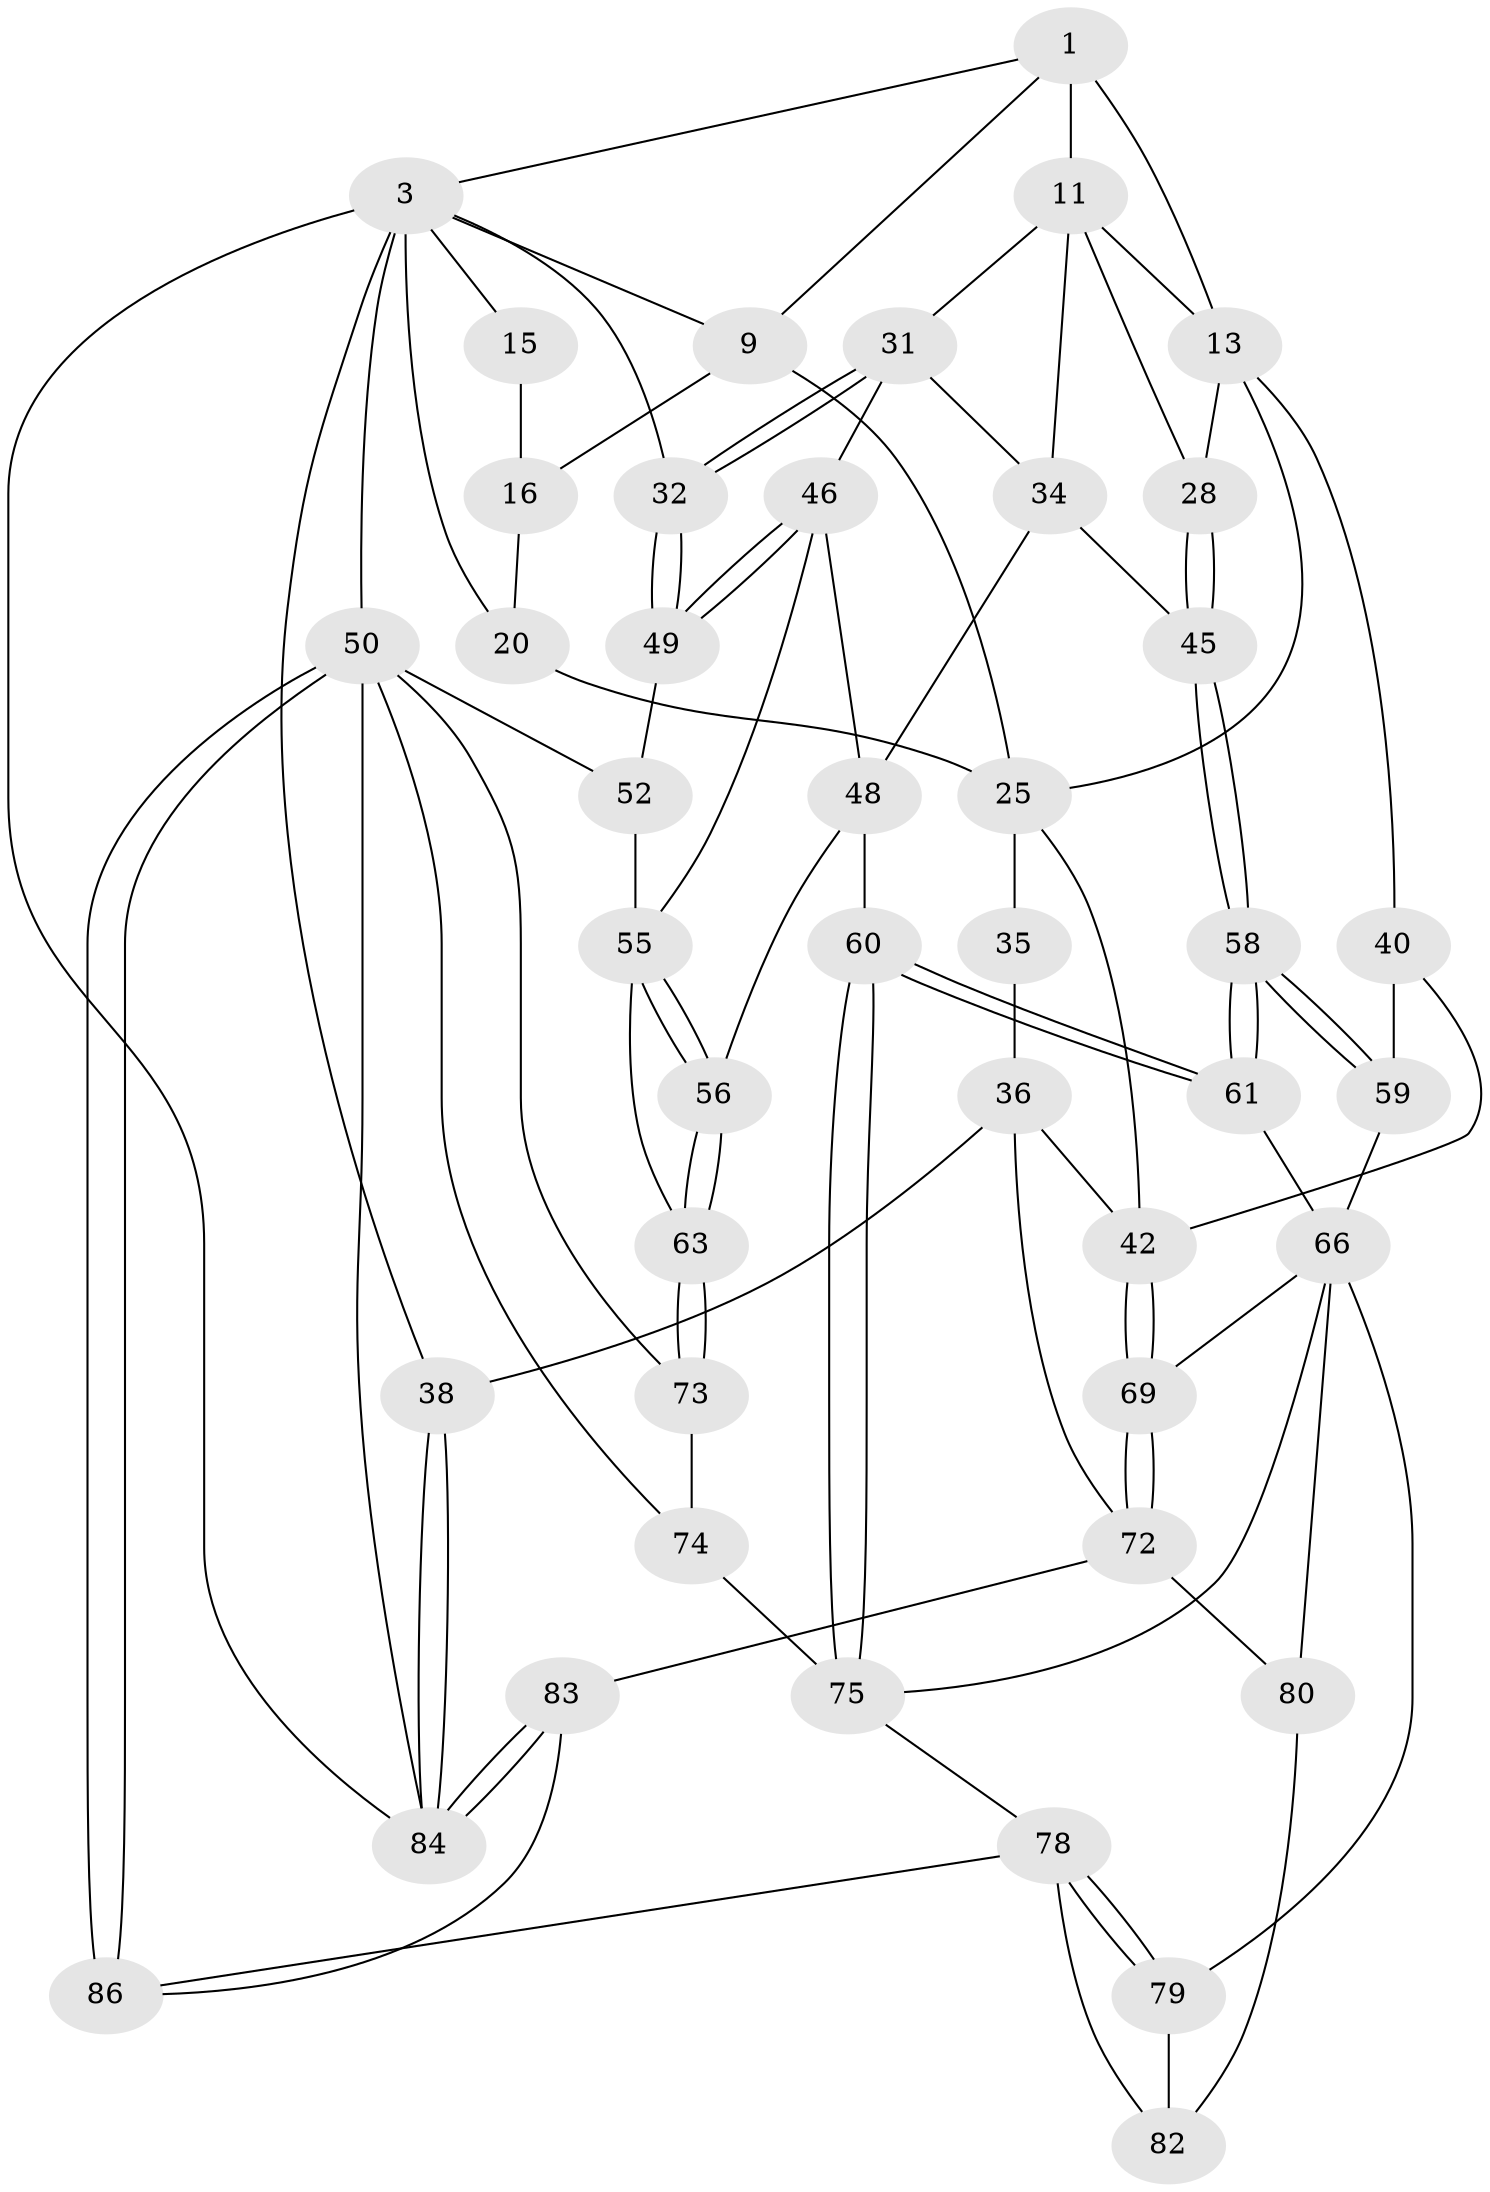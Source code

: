 // original degree distribution, {3: 0.022727272727272728, 4: 0.26136363636363635, 5: 0.4772727272727273, 6: 0.23863636363636365}
// Generated by graph-tools (version 1.1) at 2025/28/03/15/25 16:28:01]
// undirected, 44 vertices, 98 edges
graph export_dot {
graph [start="1"]
  node [color=gray90,style=filled];
  1 [pos="+0.6882529827090834+0",super="+2+7"];
  3 [pos="+1+0",super="+4"];
  9 [pos="+0.4341654434965198+0.18184527042838333",super="+10+17"];
  11 [pos="+0.7781489016109121+0.26363488763441595",super="+12"];
  13 [pos="+0.6443361997222242+0.22180466595016587",super="+23"];
  15 [pos="+0.19680416441566684+0.09324470244434759"];
  16 [pos="+0.2663752688566959+0.07833920461162629",super="+18"];
  20 [pos="+0.0946857161901469+0.3011351386227158",super="+21"];
  25 [pos="+0.3658240735808378+0.424956156942763",super="+26+39"];
  28 [pos="+0.6156407434537656+0.4952972032476906"];
  31 [pos="+0.8404593885247944+0.24640723100018136",super="+33"];
  32 [pos="+1+0.11735234155467818"];
  34 [pos="+0.8460621076992323+0.5020885518908115",super="+44"];
  35 [pos="+0.09303155145372205+0.4028127740501531"];
  36 [pos="+0.08140448759871112+0.5534067702440609",super="+37"];
  38 [pos="+0+0.7740074465915749"];
  40 [pos="+0.5408593782685001+0.5802013664677946",super="+41"];
  42 [pos="+0.29774371995657767+0.6704921546150747",super="+43"];
  45 [pos="+0.7051684213564627+0.5771870725588879"];
  46 [pos="+0.8681451687036964+0.5030106660882084",super="+47"];
  48 [pos="+0.7975290336860014+0.6612262220476136",super="+57"];
  49 [pos="+1+0.32234506580345174",super="+53"];
  50 [pos="+1+1",super="+51"];
  52 [pos="+1+0.6498664560704347"];
  55 [pos="+0.9118269883473604+0.6298969380110793",super="+62"];
  56 [pos="+0.8291371726494353+0.6981090469631291"];
  58 [pos="+0.6643522407281467+0.6955215278723245"];
  59 [pos="+0.5734140652942666+0.6556823472750779",super="+64"];
  60 [pos="+0.7382053860953047+0.7720411805954264"];
  61 [pos="+0.6863952163068769+0.7304951452602221"];
  63 [pos="+0.9025929431620051+0.7434531595471618"];
  66 [pos="+0.4814311409480208+0.783035920281496",super="+70+67"];
  69 [pos="+0.2891641264866763+0.6965548500000073"];
  72 [pos="+0.2528071335075142+0.7254728043211185",super="+81"];
  73 [pos="+0.9155997276763916+0.7674256899507139"];
  74 [pos="+0.8279484831087103+0.8637634157159478"];
  75 [pos="+0.7382338736123811+0.7867059519827861",super="+77"];
  78 [pos="+0.6176530910881404+0.9212966251974358",super="+88"];
  79 [pos="+0.516576516771798+0.8570838231638307"];
  80 [pos="+0.40512999866441457+0.936149686245942"];
  82 [pos="+0.4322115203991901+0.9363109016241783"];
  83 [pos="+0.16033840093187796+1"];
  84 [pos="+0+1"];
  86 [pos="+0.7180092394470324+1",super="+87"];
  1 -- 3;
  1 -- 11;
  1 -- 13 [weight=2];
  1 -- 9;
  3 -- 32;
  3 -- 50;
  3 -- 84;
  3 -- 20 [weight=2];
  3 -- 38;
  3 -- 9;
  3 -- 15;
  9 -- 16;
  9 -- 25;
  11 -- 31;
  11 -- 34;
  11 -- 28;
  11 -- 13;
  13 -- 40;
  13 -- 25;
  13 -- 28;
  15 -- 16 [weight=2];
  16 -- 20;
  20 -- 25;
  25 -- 35 [weight=2];
  25 -- 42;
  28 -- 45;
  28 -- 45;
  31 -- 32;
  31 -- 32;
  31 -- 34;
  31 -- 46;
  32 -- 49;
  32 -- 49;
  34 -- 48;
  34 -- 45;
  35 -- 36;
  36 -- 72;
  36 -- 38;
  36 -- 42;
  38 -- 84;
  38 -- 84;
  40 -- 59 [weight=2];
  40 -- 42;
  42 -- 69;
  42 -- 69;
  45 -- 58;
  45 -- 58;
  46 -- 49 [weight=2];
  46 -- 49;
  46 -- 48;
  46 -- 55;
  48 -- 56;
  48 -- 60;
  49 -- 52;
  50 -- 86 [weight=2];
  50 -- 86;
  50 -- 84;
  50 -- 52;
  50 -- 73;
  50 -- 74;
  52 -- 55;
  55 -- 56;
  55 -- 56;
  55 -- 63;
  56 -- 63;
  56 -- 63;
  58 -- 59;
  58 -- 59;
  58 -- 61;
  58 -- 61;
  59 -- 66 [weight=2];
  60 -- 61;
  60 -- 61;
  60 -- 75;
  60 -- 75;
  61 -- 66;
  63 -- 73;
  63 -- 73;
  66 -- 80;
  66 -- 69;
  66 -- 79;
  66 -- 75;
  69 -- 72;
  69 -- 72;
  72 -- 83;
  72 -- 80;
  73 -- 74;
  74 -- 75;
  75 -- 78;
  78 -- 79;
  78 -- 79;
  78 -- 86;
  78 -- 82;
  79 -- 82;
  80 -- 82;
  83 -- 84;
  83 -- 84;
  83 -- 86;
}
